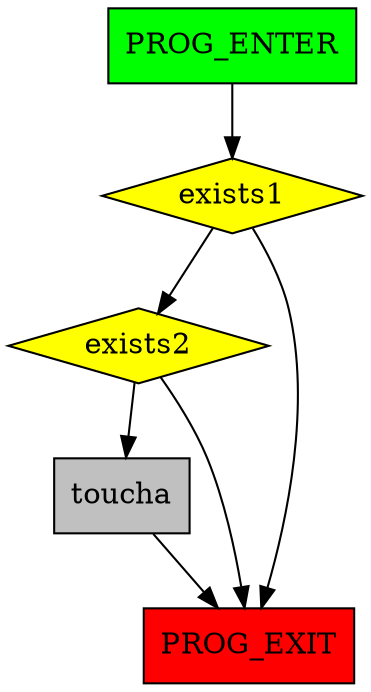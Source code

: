 digraph G {
    40[label="PROG_ENTER",shape=mbox,fillcolor=green,style=filled];
    41[label="exists1",shape=diamond,fillcolor=yellow,style=filled];
    42[label="exists2",shape=diamond,fillcolor=yellow,style=filled];
    43[label="toucha",shape=box,fillcolor=gray,style=filled];
    44[label="PROG_EXIT",shape=mbox,fillcolor=red,style=filled];

    40 -> 41;
    41 -> 42;
    41 -> 44;
    42 -> 43;
    42 -> 44;
    43 -> 44;
}
